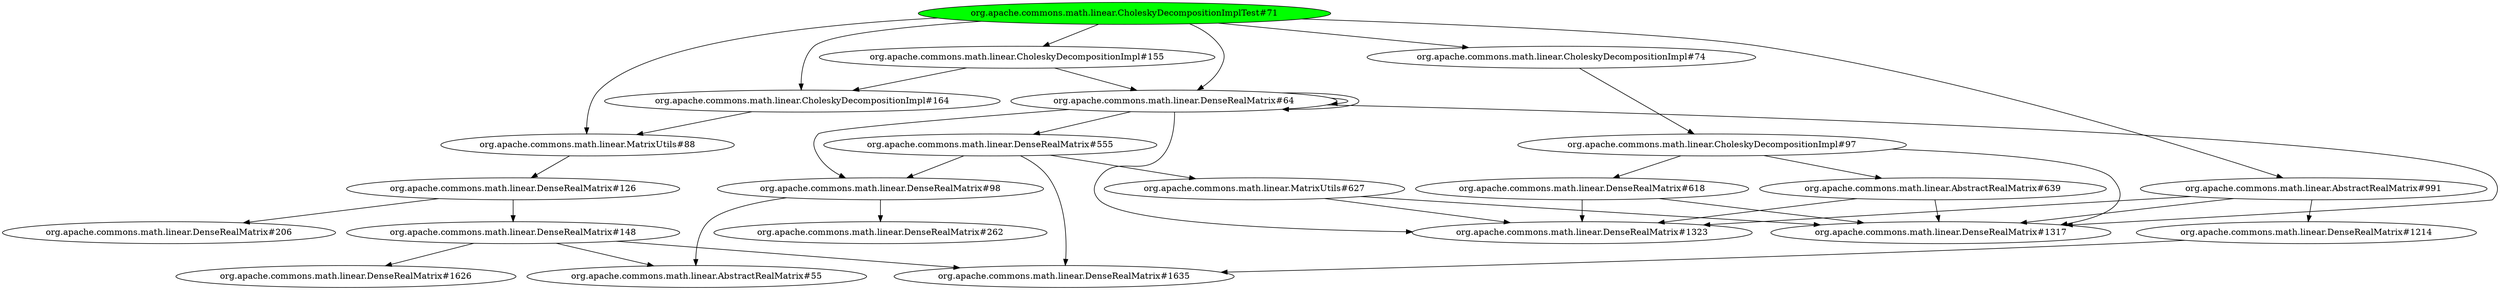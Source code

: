 digraph "cg/org.apache.commons.math.linear.CholeskyDecompositionImplTest#71"
{
	"org.apache.commons.math.linear.CholeskyDecompositionImplTest#71" [style=filled,fillcolor=green];
	"org.apache.commons.math.linear.CholeskyDecompositionImplTest#71" -> "org.apache.commons.math.linear.MatrixUtils#88";
	"org.apache.commons.math.linear.MatrixUtils#88" -> "org.apache.commons.math.linear.DenseRealMatrix#126";
	"org.apache.commons.math.linear.DenseRealMatrix#126" -> "org.apache.commons.math.linear.DenseRealMatrix#206";
	"org.apache.commons.math.linear.DenseRealMatrix#126" -> "org.apache.commons.math.linear.DenseRealMatrix#148";
	"org.apache.commons.math.linear.DenseRealMatrix#148" -> "org.apache.commons.math.linear.AbstractRealMatrix#55";
	"org.apache.commons.math.linear.DenseRealMatrix#148" -> "org.apache.commons.math.linear.DenseRealMatrix#1626";
	"org.apache.commons.math.linear.DenseRealMatrix#148" -> "org.apache.commons.math.linear.DenseRealMatrix#1635";
	"org.apache.commons.math.linear.CholeskyDecompositionImplTest#71" -> "org.apache.commons.math.linear.CholeskyDecompositionImpl#74";
	"org.apache.commons.math.linear.CholeskyDecompositionImpl#74" -> "org.apache.commons.math.linear.CholeskyDecompositionImpl#97";
	"org.apache.commons.math.linear.CholeskyDecompositionImpl#97" -> "org.apache.commons.math.linear.AbstractRealMatrix#639";
	"org.apache.commons.math.linear.AbstractRealMatrix#639" -> "org.apache.commons.math.linear.DenseRealMatrix#1323";
	"org.apache.commons.math.linear.AbstractRealMatrix#639" -> "org.apache.commons.math.linear.DenseRealMatrix#1317";
	"org.apache.commons.math.linear.CholeskyDecompositionImpl#97" -> "org.apache.commons.math.linear.DenseRealMatrix#1317";
	"org.apache.commons.math.linear.CholeskyDecompositionImpl#97" -> "org.apache.commons.math.linear.DenseRealMatrix#618";
	"org.apache.commons.math.linear.DenseRealMatrix#618" -> "org.apache.commons.math.linear.DenseRealMatrix#1317";
	"org.apache.commons.math.linear.DenseRealMatrix#618" -> "org.apache.commons.math.linear.DenseRealMatrix#1323";
	"org.apache.commons.math.linear.CholeskyDecompositionImplTest#71" -> "org.apache.commons.math.linear.CholeskyDecompositionImpl#155";
	"org.apache.commons.math.linear.CholeskyDecompositionImpl#155" -> "org.apache.commons.math.linear.CholeskyDecompositionImpl#164";
	"org.apache.commons.math.linear.CholeskyDecompositionImpl#164" -> "org.apache.commons.math.linear.MatrixUtils#88";
	"org.apache.commons.math.linear.CholeskyDecompositionImpl#155" -> "org.apache.commons.math.linear.DenseRealMatrix#64";
	"org.apache.commons.math.linear.DenseRealMatrix#64" -> "org.apache.commons.math.linear.DenseRealMatrix#64";
	"org.apache.commons.math.linear.DenseRealMatrix#64" -> "org.apache.commons.math.linear.DenseRealMatrix#1317";
	"org.apache.commons.math.linear.DenseRealMatrix#64" -> "org.apache.commons.math.linear.DenseRealMatrix#1323";
	"org.apache.commons.math.linear.DenseRealMatrix#64" -> "org.apache.commons.math.linear.DenseRealMatrix#98";
	"org.apache.commons.math.linear.DenseRealMatrix#98" -> "org.apache.commons.math.linear.AbstractRealMatrix#55";
	"org.apache.commons.math.linear.DenseRealMatrix#98" -> "org.apache.commons.math.linear.DenseRealMatrix#262";
	"org.apache.commons.math.linear.CholeskyDecompositionImplTest#71" -> "org.apache.commons.math.linear.CholeskyDecompositionImpl#164";
	"org.apache.commons.math.linear.CholeskyDecompositionImplTest#71" -> "org.apache.commons.math.linear.DenseRealMatrix#64";
	"org.apache.commons.math.linear.DenseRealMatrix#64" -> "org.apache.commons.math.linear.DenseRealMatrix#64";
	"org.apache.commons.math.linear.DenseRealMatrix#64" -> "org.apache.commons.math.linear.DenseRealMatrix#555";
	"org.apache.commons.math.linear.DenseRealMatrix#555" -> "org.apache.commons.math.linear.MatrixUtils#627";
	"org.apache.commons.math.linear.MatrixUtils#627" -> "org.apache.commons.math.linear.DenseRealMatrix#1323";
	"org.apache.commons.math.linear.MatrixUtils#627" -> "org.apache.commons.math.linear.DenseRealMatrix#1317";
	"org.apache.commons.math.linear.DenseRealMatrix#555" -> "org.apache.commons.math.linear.DenseRealMatrix#98";
	"org.apache.commons.math.linear.DenseRealMatrix#555" -> "org.apache.commons.math.linear.DenseRealMatrix#1635";
	"org.apache.commons.math.linear.CholeskyDecompositionImplTest#71" -> "org.apache.commons.math.linear.AbstractRealMatrix#991";
	"org.apache.commons.math.linear.AbstractRealMatrix#991" -> "org.apache.commons.math.linear.DenseRealMatrix#1317";
	"org.apache.commons.math.linear.AbstractRealMatrix#991" -> "org.apache.commons.math.linear.DenseRealMatrix#1323";
	"org.apache.commons.math.linear.AbstractRealMatrix#991" -> "org.apache.commons.math.linear.DenseRealMatrix#1214";
	"org.apache.commons.math.linear.DenseRealMatrix#1214" -> "org.apache.commons.math.linear.DenseRealMatrix#1635";
}
